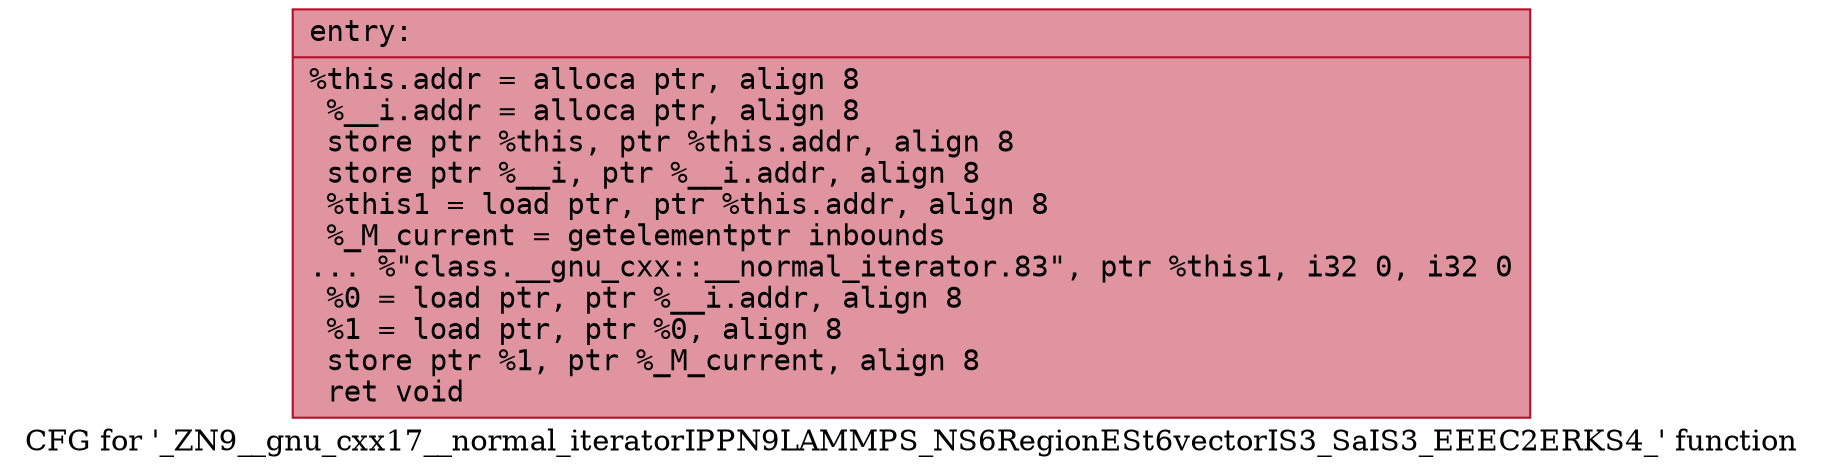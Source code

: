digraph "CFG for '_ZN9__gnu_cxx17__normal_iteratorIPPN9LAMMPS_NS6RegionESt6vectorIS3_SaIS3_EEEC2ERKS4_' function" {
	label="CFG for '_ZN9__gnu_cxx17__normal_iteratorIPPN9LAMMPS_NS6RegionESt6vectorIS3_SaIS3_EEEC2ERKS4_' function";

	Node0x561837f90e10 [shape=record,color="#b70d28ff", style=filled, fillcolor="#b70d2870" fontname="Courier",label="{entry:\l|  %this.addr = alloca ptr, align 8\l  %__i.addr = alloca ptr, align 8\l  store ptr %this, ptr %this.addr, align 8\l  store ptr %__i, ptr %__i.addr, align 8\l  %this1 = load ptr, ptr %this.addr, align 8\l  %_M_current = getelementptr inbounds\l... %\"class.__gnu_cxx::__normal_iterator.83\", ptr %this1, i32 0, i32 0\l  %0 = load ptr, ptr %__i.addr, align 8\l  %1 = load ptr, ptr %0, align 8\l  store ptr %1, ptr %_M_current, align 8\l  ret void\l}"];
}

